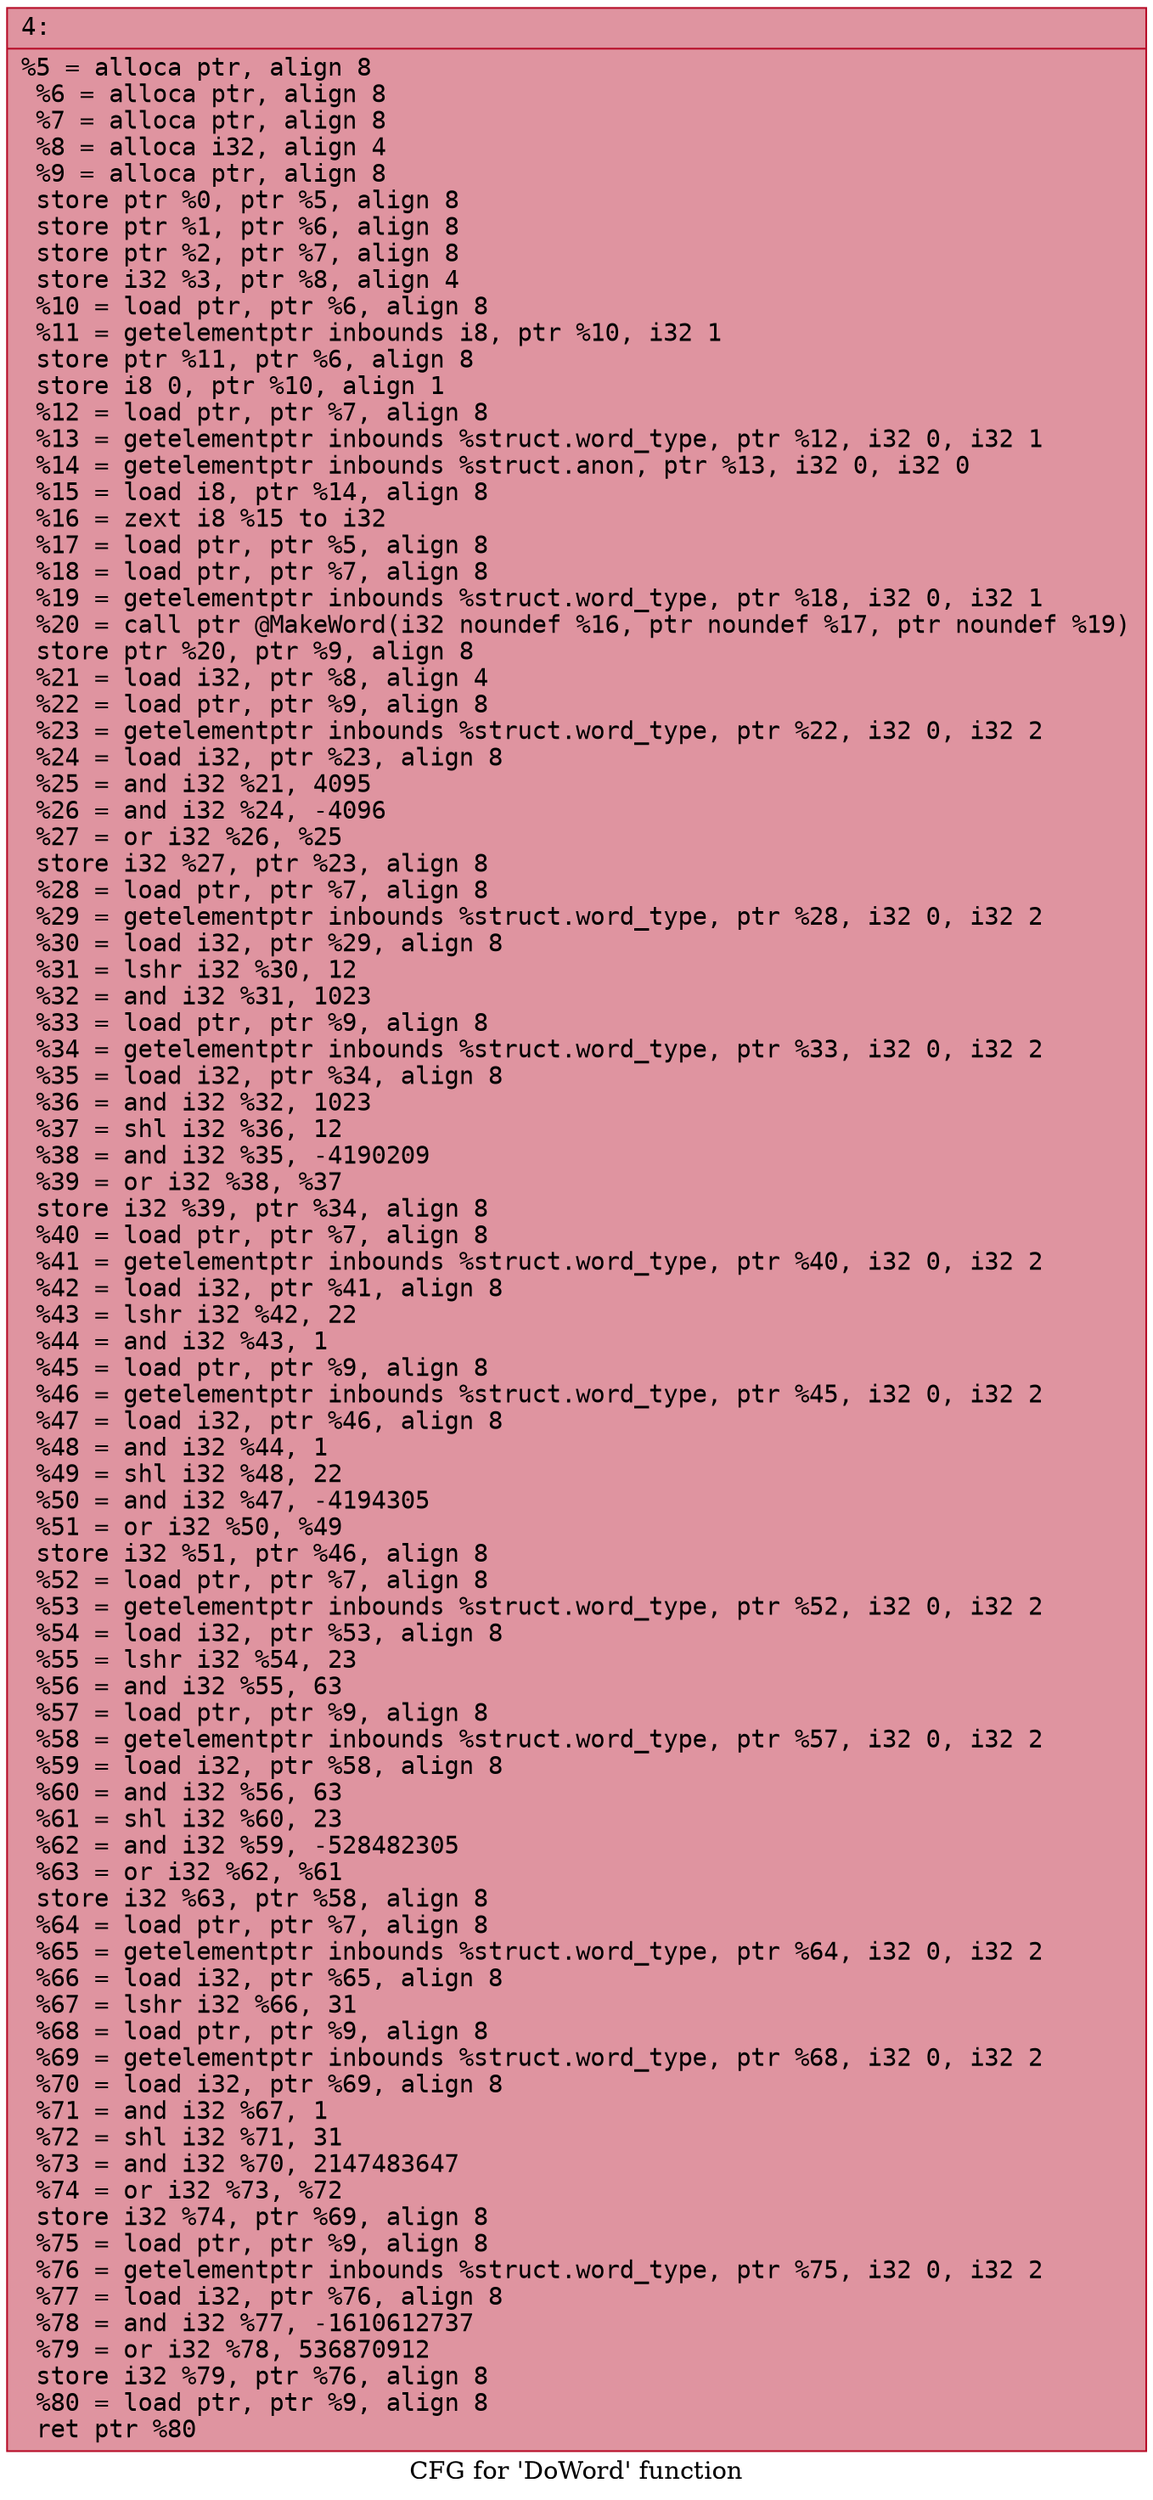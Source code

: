 digraph "CFG for 'DoWord' function" {
	label="CFG for 'DoWord' function";

	Node0x600002699c20 [shape=record,color="#b70d28ff", style=filled, fillcolor="#b70d2870" fontname="Courier",label="{4:\l|  %5 = alloca ptr, align 8\l  %6 = alloca ptr, align 8\l  %7 = alloca ptr, align 8\l  %8 = alloca i32, align 4\l  %9 = alloca ptr, align 8\l  store ptr %0, ptr %5, align 8\l  store ptr %1, ptr %6, align 8\l  store ptr %2, ptr %7, align 8\l  store i32 %3, ptr %8, align 4\l  %10 = load ptr, ptr %6, align 8\l  %11 = getelementptr inbounds i8, ptr %10, i32 1\l  store ptr %11, ptr %6, align 8\l  store i8 0, ptr %10, align 1\l  %12 = load ptr, ptr %7, align 8\l  %13 = getelementptr inbounds %struct.word_type, ptr %12, i32 0, i32 1\l  %14 = getelementptr inbounds %struct.anon, ptr %13, i32 0, i32 0\l  %15 = load i8, ptr %14, align 8\l  %16 = zext i8 %15 to i32\l  %17 = load ptr, ptr %5, align 8\l  %18 = load ptr, ptr %7, align 8\l  %19 = getelementptr inbounds %struct.word_type, ptr %18, i32 0, i32 1\l  %20 = call ptr @MakeWord(i32 noundef %16, ptr noundef %17, ptr noundef %19)\l  store ptr %20, ptr %9, align 8\l  %21 = load i32, ptr %8, align 4\l  %22 = load ptr, ptr %9, align 8\l  %23 = getelementptr inbounds %struct.word_type, ptr %22, i32 0, i32 2\l  %24 = load i32, ptr %23, align 8\l  %25 = and i32 %21, 4095\l  %26 = and i32 %24, -4096\l  %27 = or i32 %26, %25\l  store i32 %27, ptr %23, align 8\l  %28 = load ptr, ptr %7, align 8\l  %29 = getelementptr inbounds %struct.word_type, ptr %28, i32 0, i32 2\l  %30 = load i32, ptr %29, align 8\l  %31 = lshr i32 %30, 12\l  %32 = and i32 %31, 1023\l  %33 = load ptr, ptr %9, align 8\l  %34 = getelementptr inbounds %struct.word_type, ptr %33, i32 0, i32 2\l  %35 = load i32, ptr %34, align 8\l  %36 = and i32 %32, 1023\l  %37 = shl i32 %36, 12\l  %38 = and i32 %35, -4190209\l  %39 = or i32 %38, %37\l  store i32 %39, ptr %34, align 8\l  %40 = load ptr, ptr %7, align 8\l  %41 = getelementptr inbounds %struct.word_type, ptr %40, i32 0, i32 2\l  %42 = load i32, ptr %41, align 8\l  %43 = lshr i32 %42, 22\l  %44 = and i32 %43, 1\l  %45 = load ptr, ptr %9, align 8\l  %46 = getelementptr inbounds %struct.word_type, ptr %45, i32 0, i32 2\l  %47 = load i32, ptr %46, align 8\l  %48 = and i32 %44, 1\l  %49 = shl i32 %48, 22\l  %50 = and i32 %47, -4194305\l  %51 = or i32 %50, %49\l  store i32 %51, ptr %46, align 8\l  %52 = load ptr, ptr %7, align 8\l  %53 = getelementptr inbounds %struct.word_type, ptr %52, i32 0, i32 2\l  %54 = load i32, ptr %53, align 8\l  %55 = lshr i32 %54, 23\l  %56 = and i32 %55, 63\l  %57 = load ptr, ptr %9, align 8\l  %58 = getelementptr inbounds %struct.word_type, ptr %57, i32 0, i32 2\l  %59 = load i32, ptr %58, align 8\l  %60 = and i32 %56, 63\l  %61 = shl i32 %60, 23\l  %62 = and i32 %59, -528482305\l  %63 = or i32 %62, %61\l  store i32 %63, ptr %58, align 8\l  %64 = load ptr, ptr %7, align 8\l  %65 = getelementptr inbounds %struct.word_type, ptr %64, i32 0, i32 2\l  %66 = load i32, ptr %65, align 8\l  %67 = lshr i32 %66, 31\l  %68 = load ptr, ptr %9, align 8\l  %69 = getelementptr inbounds %struct.word_type, ptr %68, i32 0, i32 2\l  %70 = load i32, ptr %69, align 8\l  %71 = and i32 %67, 1\l  %72 = shl i32 %71, 31\l  %73 = and i32 %70, 2147483647\l  %74 = or i32 %73, %72\l  store i32 %74, ptr %69, align 8\l  %75 = load ptr, ptr %9, align 8\l  %76 = getelementptr inbounds %struct.word_type, ptr %75, i32 0, i32 2\l  %77 = load i32, ptr %76, align 8\l  %78 = and i32 %77, -1610612737\l  %79 = or i32 %78, 536870912\l  store i32 %79, ptr %76, align 8\l  %80 = load ptr, ptr %9, align 8\l  ret ptr %80\l}"];
}
